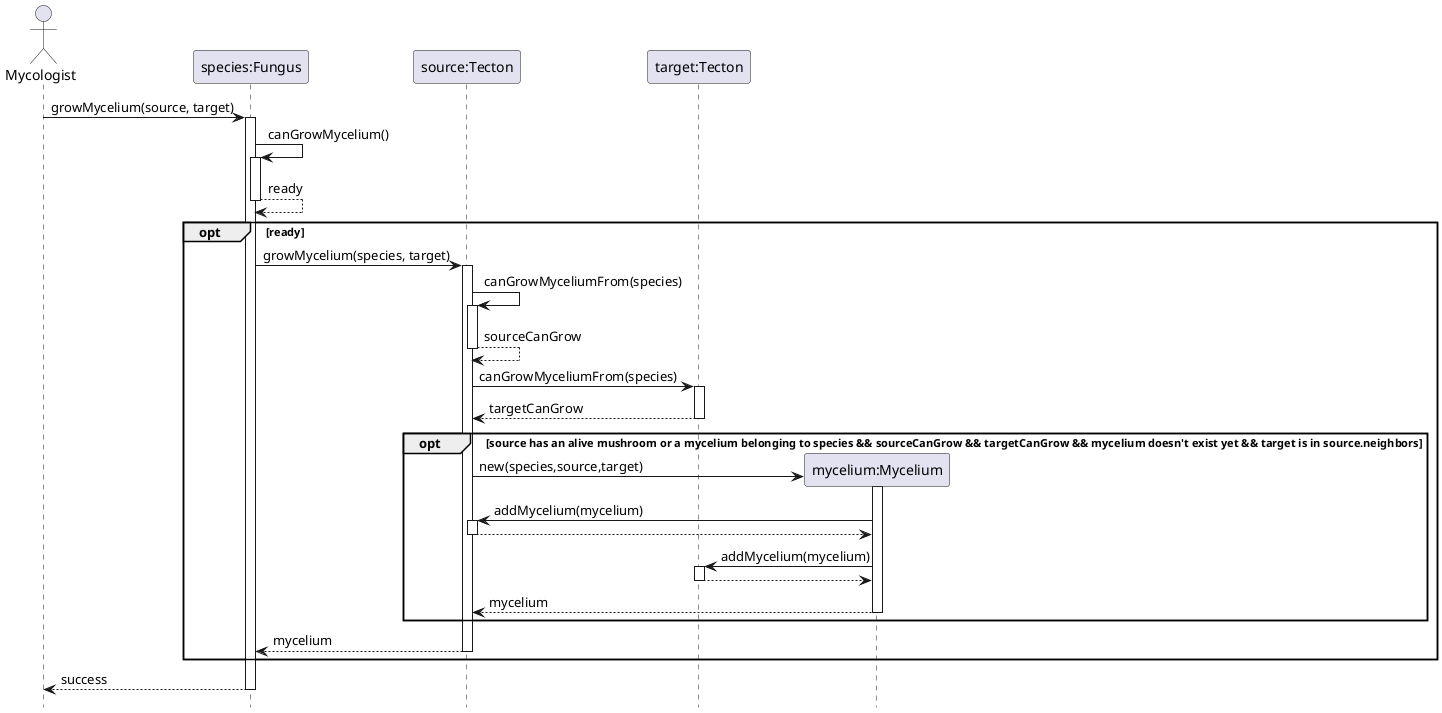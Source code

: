 @startuml Mycelium/mycelium-grow
hide footbox

actor Mycologist
participant "species:Fungus" as species
participant "source:Tecton" as source
participant "target:Tecton" as target
participant "mycelium:Mycelium" as mycelium

Mycologist -> species : growMycelium(source, target)
activate species

species -> species : canGrowMycelium()
activate species
return ready

opt ready
species -> source : growMycelium(species, target)
activate source
    source -> source : canGrowMyceliumFrom(species)
    activate source
    return sourceCanGrow

    source -> target : canGrowMyceliumFrom(species) 
    ' ^check in implementation: (gombatest or mycelium) and (mycelium species count < limit)
    activate target
    return targetCanGrow
    opt source has an alive mushroom or a mycelium belonging to species && sourceCanGrow && targetCanGrow && mycelium doesn't exist yet && target is in source.neighbors
        create mycelium
        source -> mycelium : new(species,source,target)
        activate mycelium

        mycelium -> source : addMycelium(mycelium)
        activate source
        return

        mycelium -> target : addMycelium(mycelium)
        activate target
        return

        return mycelium
    end
return mycelium
end

return success
@enduml
